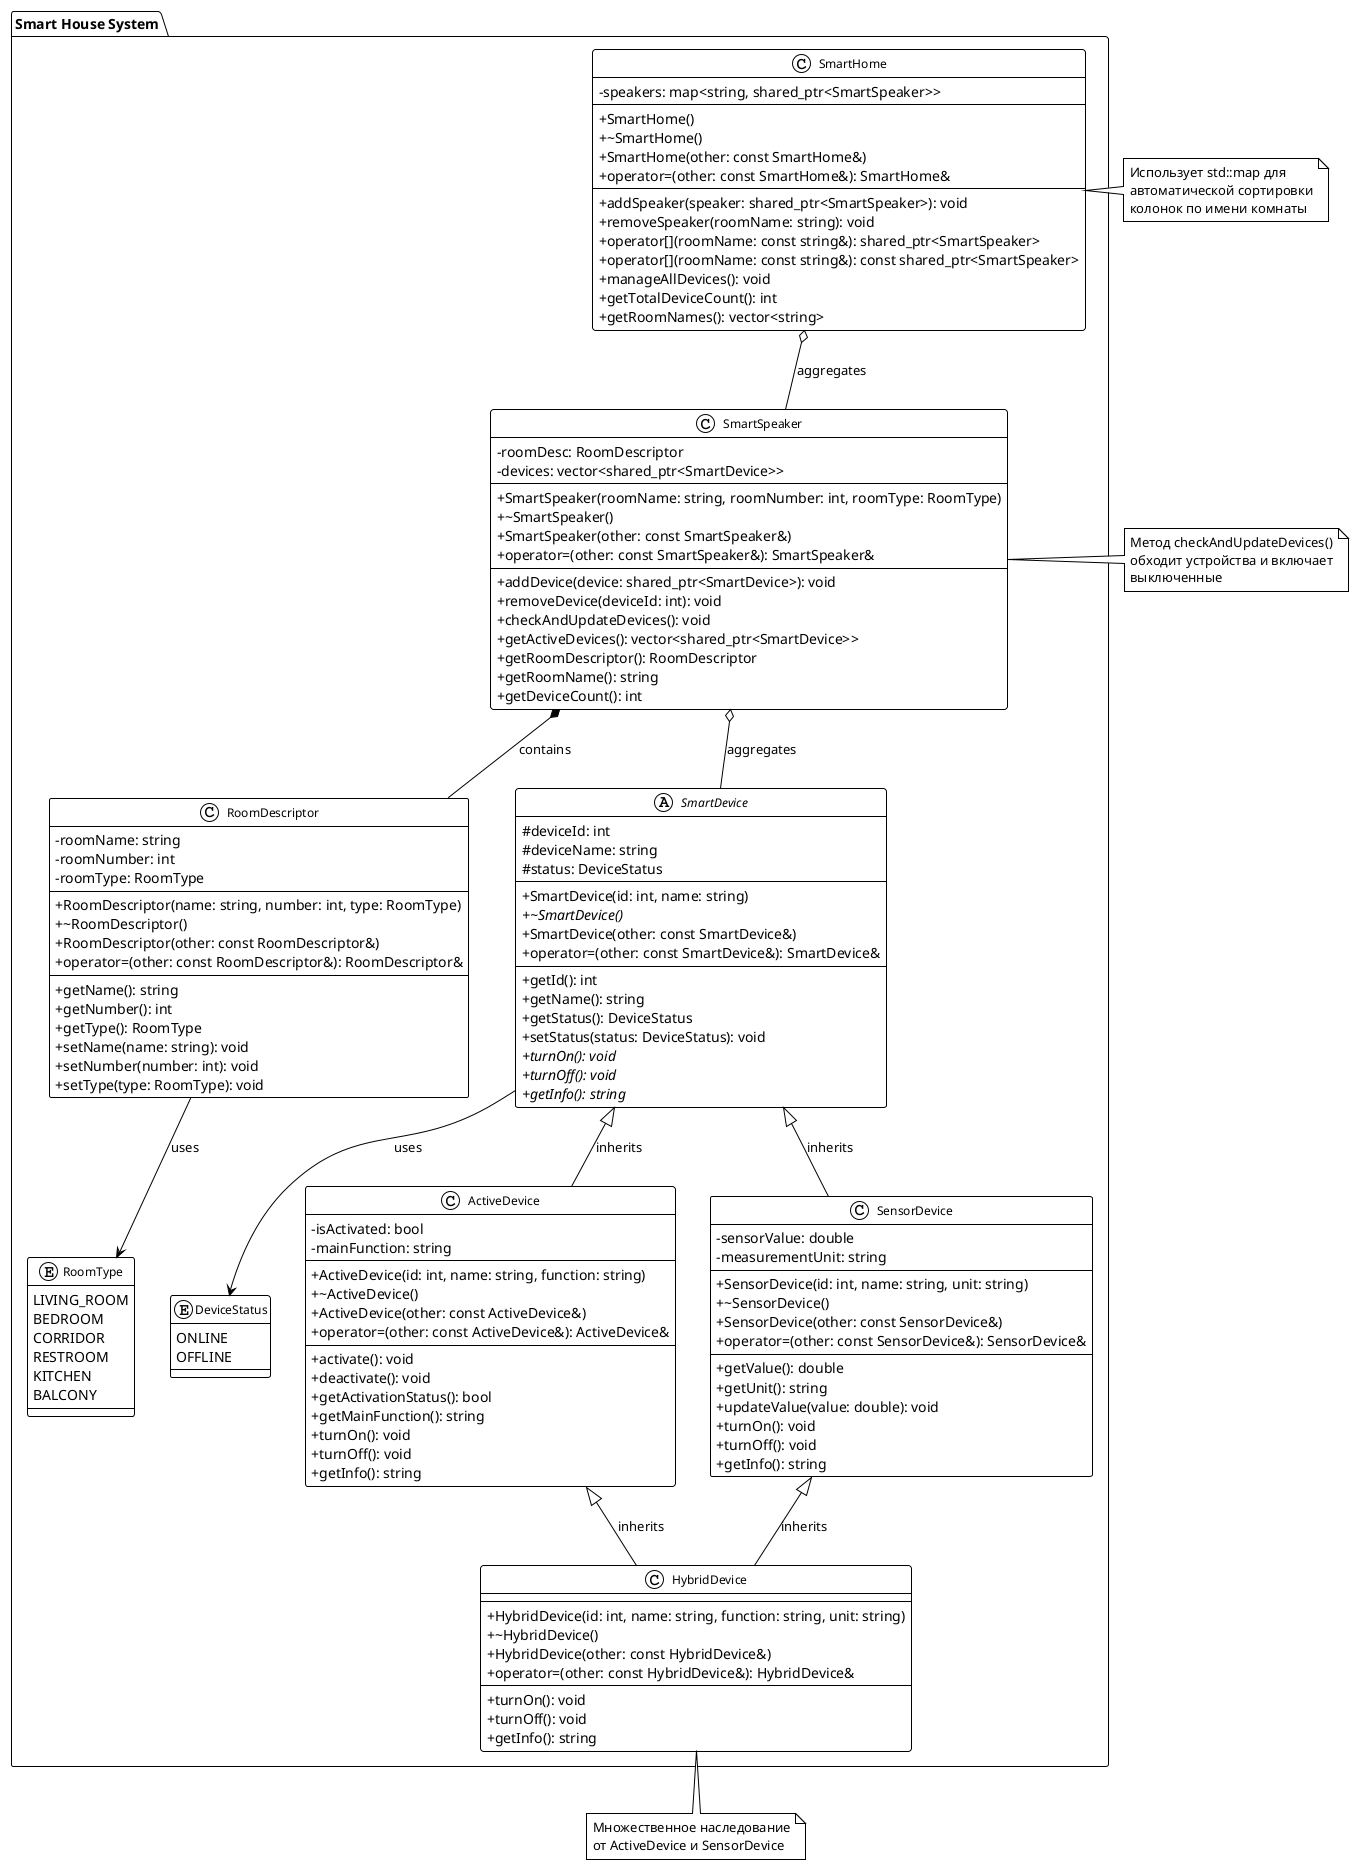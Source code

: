 @startuml SmartHouse_ClassDiagram

!theme plain
skinparam classAttributeIconSize 0
skinparam classFontSize 12
skinparam packageFontSize 14

package "Smart House System" {

    enum RoomType {
        LIVING_ROOM
        BEDROOM
        CORRIDOR
        RESTROOM
        KITCHEN
        BALCONY
    }

    enum DeviceStatus {
        ONLINE
        OFFLINE
    }

    class RoomDescriptor {
        -roomName: string
        -roomNumber: int
        -roomType: RoomType
        --
        +RoomDescriptor(name: string, number: int, type: RoomType)
        +~RoomDescriptor()
        +RoomDescriptor(other: const RoomDescriptor&)
        +operator=(other: const RoomDescriptor&): RoomDescriptor&
        --
        +getName(): string
        +getNumber(): int
        +getType(): RoomType
        +setName(name: string): void
        +setNumber(number: int): void
        +setType(type: RoomType): void
    }

    abstract class SmartDevice {
        #deviceId: int
        #deviceName: string
        #status: DeviceStatus
        --
        +SmartDevice(id: int, name: string)
        +{abstract} ~SmartDevice()
        +SmartDevice(other: const SmartDevice&)
        +operator=(other: const SmartDevice&): SmartDevice&
        --
        +getId(): int
        +getName(): string
        +getStatus(): DeviceStatus
        +setStatus(status: DeviceStatus): void
        +{abstract} turnOn(): void
        +{abstract} turnOff(): void
        +{abstract} getInfo(): string
    }

    class ActiveDevice {
        -isActivated: bool
        -mainFunction: string
        --
        +ActiveDevice(id: int, name: string, function: string)
        +~ActiveDevice()
        +ActiveDevice(other: const ActiveDevice&)
        +operator=(other: const ActiveDevice&): ActiveDevice&
        --
        +activate(): void
        +deactivate(): void
        +getActivationStatus(): bool
        +getMainFunction(): string
        +turnOn(): void
        +turnOff(): void
        +getInfo(): string
    }

    class SensorDevice {
        -sensorValue: double
        -measurementUnit: string
        --
        +SensorDevice(id: int, name: string, unit: string)
        +~SensorDevice()
        +SensorDevice(other: const SensorDevice&)
        +operator=(other: const SensorDevice&): SensorDevice&
        --
        +getValue(): double
        +getUnit(): string
        +updateValue(value: double): void
        +turnOn(): void
        +turnOff(): void
        +getInfo(): string
    }

    class HybridDevice {
        --
        +HybridDevice(id: int, name: string, function: string, unit: string)
        +~HybridDevice()
        +HybridDevice(other: const HybridDevice&)
        +operator=(other: const HybridDevice&): HybridDevice&
        --
        +turnOn(): void
        +turnOff(): void
        +getInfo(): string
    }

    class SmartSpeaker {
        -roomDesc: RoomDescriptor
        -devices: vector<shared_ptr<SmartDevice>>
        --
        +SmartSpeaker(roomName: string, roomNumber: int, roomType: RoomType)
        +~SmartSpeaker()
        +SmartSpeaker(other: const SmartSpeaker&)
        +operator=(other: const SmartSpeaker&): SmartSpeaker&
        --
        +addDevice(device: shared_ptr<SmartDevice>): void
        +removeDevice(deviceId: int): void
        +checkAndUpdateDevices(): void
        +getActiveDevices(): vector<shared_ptr<SmartDevice>>
        +getRoomDescriptor(): RoomDescriptor
        +getRoomName(): string
        +getDeviceCount(): int
    }

    class SmartHome {
        -speakers: map<string, shared_ptr<SmartSpeaker>>
        --
        +SmartHome()
        +~SmartHome()
        +SmartHome(other: const SmartHome&)
        +operator=(other: const SmartHome&): SmartHome&
        --
        +addSpeaker(speaker: shared_ptr<SmartSpeaker>): void
        +removeSpeaker(roomName: string): void
        +operator[](roomName: const string&): shared_ptr<SmartSpeaker>
        +operator[](roomName: const string&): const shared_ptr<SmartSpeaker>
        +manageAllDevices(): void
        +getTotalDeviceCount(): int
        +getRoomNames(): vector<string>
    }

}

' Отношения
RoomDescriptor --> RoomType : uses
SmartDevice --> DeviceStatus : uses
SmartDevice <|-- ActiveDevice : inherits
SmartDevice <|-- SensorDevice : inherits
ActiveDevice <|-- HybridDevice : inherits
SensorDevice <|-- HybridDevice : inherits

SmartSpeaker *-- RoomDescriptor : contains
SmartSpeaker o-- SmartDevice : aggregates
SmartHome o-- SmartSpeaker : aggregates

' Примечания
note right of SmartHome : Использует std::map для\nавтоматической сортировки\nколонок по имени комнаты
note bottom of HybridDevice : Множественное наследование\nот ActiveDevice и SensorDevice
note right of SmartSpeaker : Метод checkAndUpdateDevices()\nобходит устройства и включает\nвыключенные

@enduml 